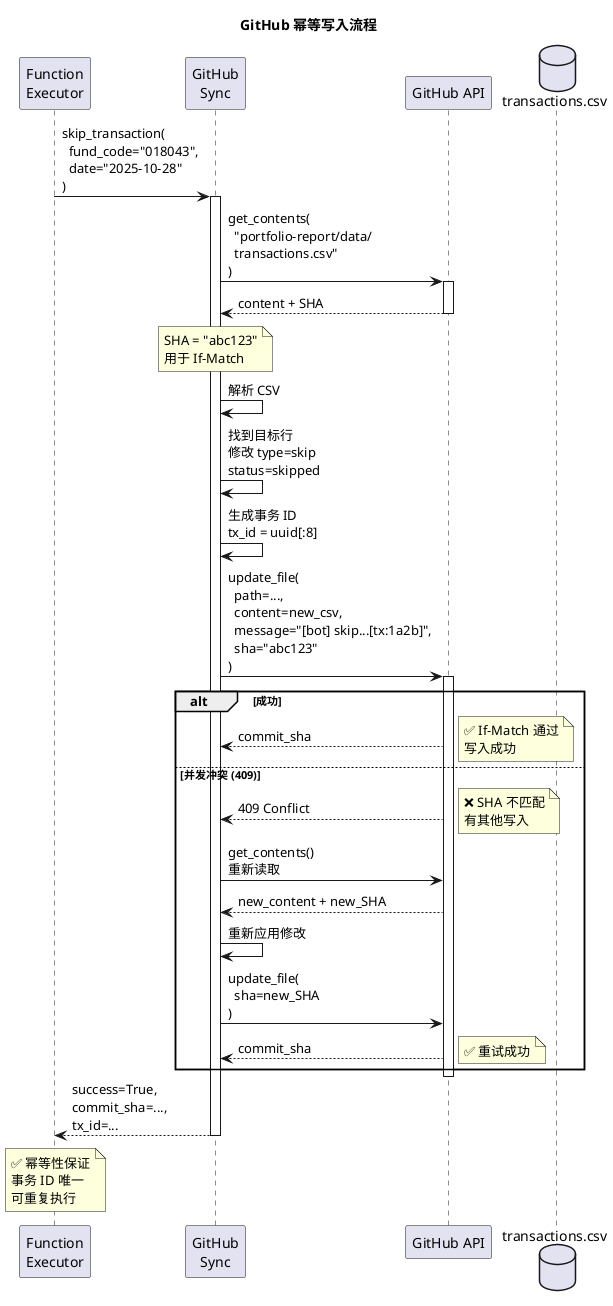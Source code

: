 @startuml GitHubSync
skinparam backgroundColor white
skinparam defaultFontName "PingFang SC,Microsoft YaHei,SimHei,Arial Unicode MS"

title GitHub 幂等写入流程

participant "Function\nExecutor" as Executor
participant "GitHub\nSync" as Sync
participant "GitHub API" as API
database "transactions.csv" as DB

' ============================================================
' 幂等写入流程
' ============================================================

Executor -> Sync: skip_transaction(\n  fund_code="018043",\n  date="2025-10-28"\n)
activate Sync

Sync -> API: get_contents(\n  "portfolio-report/data/\n  transactions.csv"\n)
activate API

API --> Sync: content + SHA
deactivate API

note over Sync: SHA = "abc123"\n用于 If-Match

Sync -> Sync: 解析 CSV
Sync -> Sync: 找到目标行\n修改 type=skip\nstatus=skipped

Sync -> Sync: 生成事务 ID\ntx_id = uuid[:8]

Sync -> API: update_file(\n  path=...,\n  content=new_csv,\n  message="[bot] skip...[tx:1a2b]",\n  sha="abc123"\n)
activate API

alt 成功
    API --> Sync: commit_sha
    note right: ✅ If-Match 通过\n写入成功
    
else 并发冲突 (409)
    API --> Sync: 409 Conflict
    note right: ❌ SHA 不匹配\n有其他写入
    
    Sync -> API: get_contents()\n重新读取
    API --> Sync: new_content + new_SHA
    
    Sync -> Sync: 重新应用修改
    
    Sync -> API: update_file(\n  sha=new_SHA\n)
    API --> Sync: commit_sha
    note right: ✅ 重试成功
end

deactivate API

Sync --> Executor: success=True,\ncommit_sha=...,\ntx_id=...
deactivate Sync

note over Executor: ✅ 幂等性保证\n事务 ID 唯一\n可重复执行

@enduml

